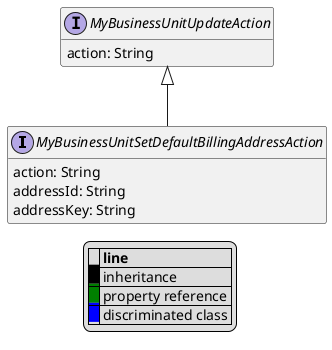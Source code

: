 @startuml

hide empty fields
hide empty methods
legend
|= |= line |
|<back:black>   </back>| inheritance |
|<back:green>   </back>| property reference |
|<back:blue>   </back>| discriminated class |
endlegend
interface MyBusinessUnitSetDefaultBillingAddressAction [[MyBusinessUnitSetDefaultBillingAddressAction.svg]] extends MyBusinessUnitUpdateAction {
    action: String
    addressId: String
    addressKey: String
}
interface MyBusinessUnitUpdateAction [[MyBusinessUnitUpdateAction.svg]]  {
    action: String
}





@enduml
